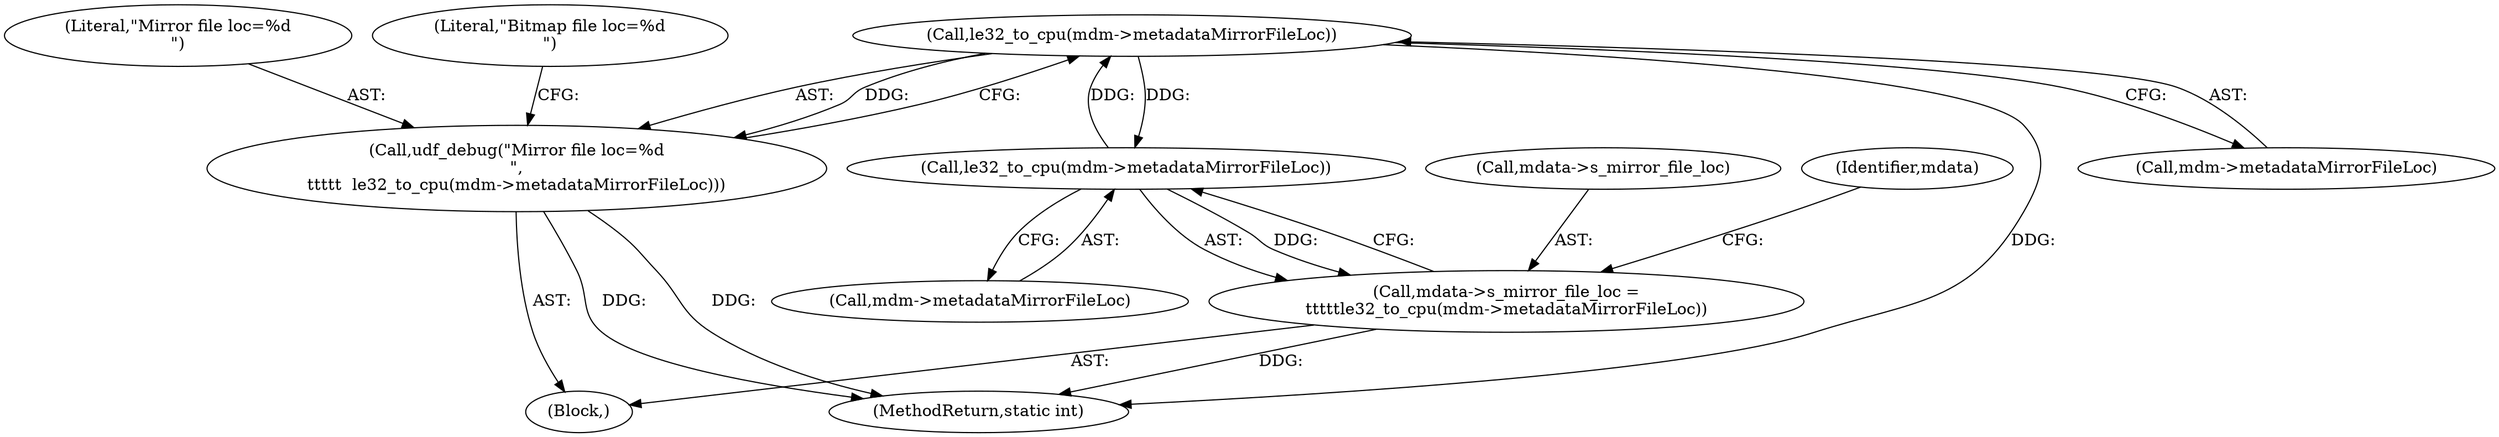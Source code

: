digraph "0_linux_adee11b2085bee90bd8f4f52123ffb07882d6256@pointer" {
"1000591" [label="(Call,le32_to_cpu(mdm->metadataMirrorFileLoc))"];
"1000521" [label="(Call,le32_to_cpu(mdm->metadataMirrorFileLoc))"];
"1000591" [label="(Call,le32_to_cpu(mdm->metadataMirrorFileLoc))"];
"1000517" [label="(Call,mdata->s_mirror_file_loc =\n\t\t\t\t\tle32_to_cpu(mdm->metadataMirrorFileLoc))"];
"1000589" [label="(Call,udf_debug(\"Mirror file loc=%d\n\",\n\t\t\t\t\t  le32_to_cpu(mdm->metadataMirrorFileLoc)))"];
"1000591" [label="(Call,le32_to_cpu(mdm->metadataMirrorFileLoc))"];
"1000522" [label="(Call,mdm->metadataMirrorFileLoc)"];
"1000590" [label="(Literal,\"Mirror file loc=%d\n\")"];
"1000589" [label="(Call,udf_debug(\"Mirror file loc=%d\n\",\n\t\t\t\t\t  le32_to_cpu(mdm->metadataMirrorFileLoc)))"];
"1000691" [label="(MethodReturn,static int)"];
"1000473" [label="(Block,)"];
"1000521" [label="(Call,le32_to_cpu(mdm->metadataMirrorFileLoc))"];
"1000518" [label="(Call,mdata->s_mirror_file_loc)"];
"1000596" [label="(Literal,\"Bitmap file loc=%d\n\")"];
"1000517" [label="(Call,mdata->s_mirror_file_loc =\n\t\t\t\t\tle32_to_cpu(mdm->metadataMirrorFileLoc))"];
"1000527" [label="(Identifier,mdata)"];
"1000592" [label="(Call,mdm->metadataMirrorFileLoc)"];
"1000591" -> "1000589"  [label="AST: "];
"1000591" -> "1000592"  [label="CFG: "];
"1000592" -> "1000591"  [label="AST: "];
"1000589" -> "1000591"  [label="CFG: "];
"1000591" -> "1000691"  [label="DDG: "];
"1000591" -> "1000521"  [label="DDG: "];
"1000591" -> "1000589"  [label="DDG: "];
"1000521" -> "1000591"  [label="DDG: "];
"1000521" -> "1000517"  [label="AST: "];
"1000521" -> "1000522"  [label="CFG: "];
"1000522" -> "1000521"  [label="AST: "];
"1000517" -> "1000521"  [label="CFG: "];
"1000521" -> "1000517"  [label="DDG: "];
"1000517" -> "1000473"  [label="AST: "];
"1000518" -> "1000517"  [label="AST: "];
"1000527" -> "1000517"  [label="CFG: "];
"1000517" -> "1000691"  [label="DDG: "];
"1000589" -> "1000473"  [label="AST: "];
"1000590" -> "1000589"  [label="AST: "];
"1000596" -> "1000589"  [label="CFG: "];
"1000589" -> "1000691"  [label="DDG: "];
"1000589" -> "1000691"  [label="DDG: "];
}

